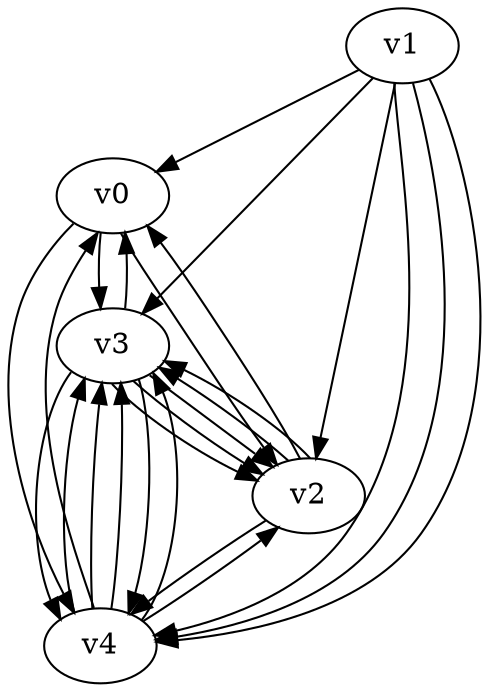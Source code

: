 digraph G { 
v0 -> v3;
v0 -> v4 -> v3;
v1 -> v0 -> v2;
v1 -> v2;
v1 -> v3 -> v2;
v1 -> v4 -> v2;
v1 -> v4 -> v3 -> v2;
v1 -> v4 -> v3 -> v2;
v2 -> v0;
v2 -> v3 -> v4;
v2 -> v3 -> v4;
v2 -> v4 -> v3;
v3 -> v0;
v4 -> v0;
}